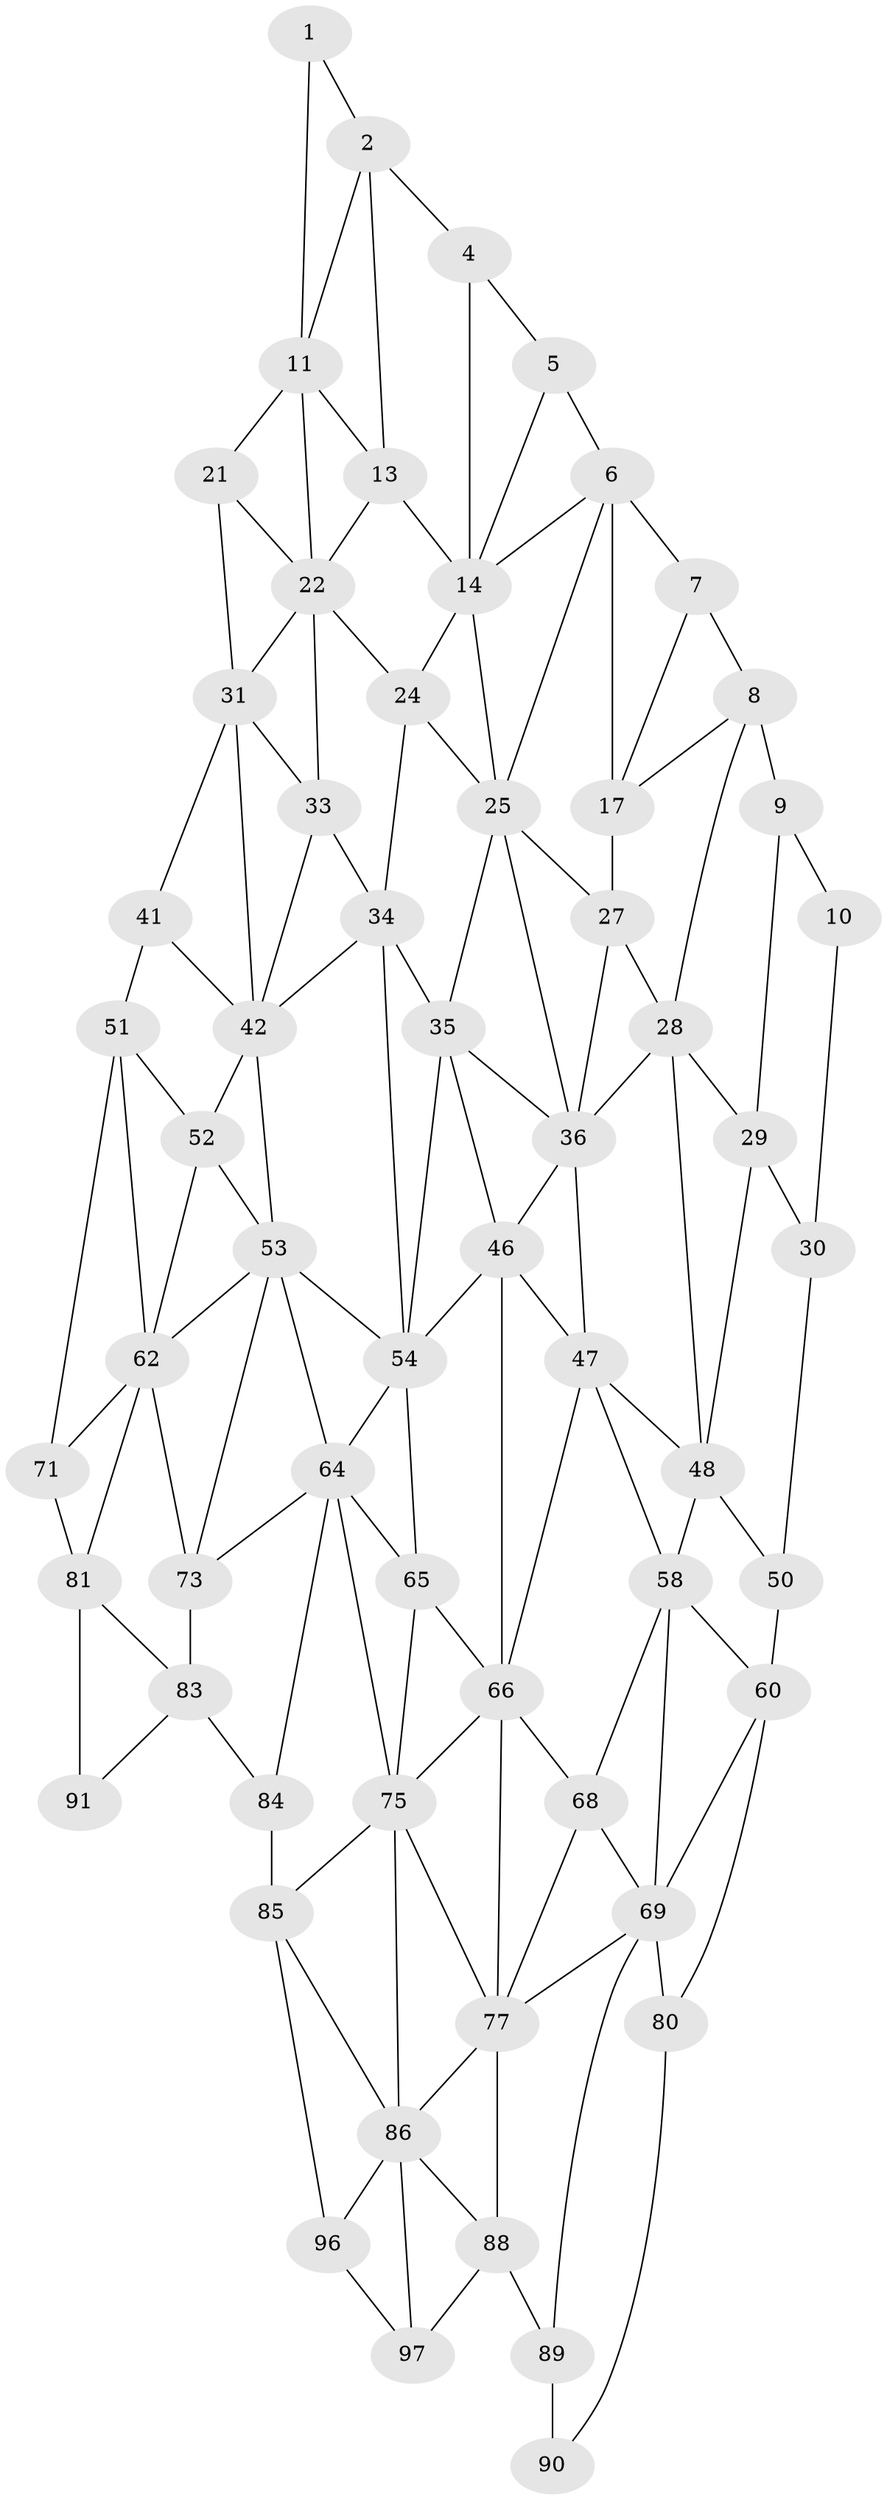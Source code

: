 // original degree distribution, {2: 0.04, 3: 0.32, 4: 0.64}
// Generated by graph-tools (version 1.1) at 2025/38/02/21/25 10:38:57]
// undirected, 60 vertices, 128 edges
graph export_dot {
graph [start="1"]
  node [color=gray90,style=filled];
  1;
  2 [super="+3"];
  4;
  5;
  6 [super="+16"];
  7;
  8 [super="+18"];
  9 [super="+19"];
  10 [super="+20"];
  11 [super="+12"];
  13;
  14 [super="+15"];
  17;
  21;
  22 [super="+23"];
  24;
  25 [super="+26"];
  27;
  28 [super="+38"];
  29 [super="+39"];
  30 [super="+40"];
  31 [super="+32"];
  33;
  34 [super="+44"];
  35 [super="+45"];
  36 [super="+37"];
  41;
  42 [super="+43"];
  46 [super="+56"];
  47 [super="+57"];
  48 [super="+49"];
  50;
  51 [super="+61"];
  52;
  53 [super="+63"];
  54 [super="+55"];
  58 [super="+59"];
  60 [super="+70"];
  62 [super="+72"];
  64 [super="+74"];
  65;
  66 [super="+67"];
  68;
  69 [super="+79"];
  71;
  73;
  75 [super="+76"];
  77 [super="+78"];
  80;
  81 [super="+82"];
  83 [super="+93"];
  84 [super="+94"];
  85 [super="+95"];
  86 [super="+87"];
  88 [super="+98"];
  89 [super="+99"];
  90 [super="+100"];
  91 [super="+92"];
  96;
  97;
  1 -- 11;
  1 -- 2;
  2 -- 4;
  2 -- 13;
  2 -- 11;
  4 -- 14;
  4 -- 5;
  5 -- 6;
  5 -- 14;
  6 -- 7;
  6 -- 17;
  6 -- 14;
  6 -- 25;
  7 -- 17;
  7 -- 8;
  8 -- 9 [weight=2];
  8 -- 17;
  8 -- 28;
  9 -- 10 [weight=2];
  9 -- 29;
  10 -- 30;
  11 -- 21;
  11 -- 13;
  11 -- 22;
  13 -- 14;
  13 -- 22;
  14 -- 24;
  14 -- 25;
  17 -- 27;
  21 -- 31;
  21 -- 22;
  22 -- 31;
  22 -- 24;
  22 -- 33;
  24 -- 34;
  24 -- 25;
  25 -- 35;
  25 -- 27;
  25 -- 36;
  27 -- 28;
  27 -- 36;
  28 -- 29 [weight=2];
  28 -- 48;
  28 -- 36;
  29 -- 30 [weight=2];
  29 -- 48;
  30 -- 50;
  31 -- 41;
  31 -- 33;
  31 -- 42;
  33 -- 34;
  33 -- 42;
  34 -- 35 [weight=2];
  34 -- 54;
  34 -- 42;
  35 -- 36;
  35 -- 46;
  35 -- 54;
  36 -- 46;
  36 -- 47;
  41 -- 51;
  41 -- 42;
  42 -- 52;
  42 -- 53;
  46 -- 47 [weight=2];
  46 -- 66;
  46 -- 54;
  47 -- 48;
  47 -- 58;
  47 -- 66;
  48 -- 58 [weight=2];
  48 -- 50;
  50 -- 60;
  51 -- 52;
  51 -- 62;
  51 -- 71;
  52 -- 62;
  52 -- 53;
  53 -- 54;
  53 -- 64;
  53 -- 73;
  53 -- 62;
  54 -- 64;
  54 -- 65;
  58 -- 68;
  58 -- 60;
  58 -- 69;
  60 -- 80;
  60 -- 69;
  62 -- 73;
  62 -- 71;
  62 -- 81;
  64 -- 65;
  64 -- 73;
  64 -- 75;
  64 -- 84;
  65 -- 75;
  65 -- 66;
  66 -- 68;
  66 -- 77;
  66 -- 75;
  68 -- 69;
  68 -- 77;
  69 -- 80;
  69 -- 89;
  69 -- 77;
  71 -- 81;
  73 -- 83;
  75 -- 85;
  75 -- 77;
  75 -- 86;
  77 -- 88;
  77 -- 86;
  80 -- 90;
  81 -- 91 [weight=2];
  81 -- 83;
  83 -- 84 [weight=2];
  83 -- 91;
  84 -- 85 [weight=2];
  85 -- 86;
  85 -- 96;
  86 -- 96;
  86 -- 88;
  86 -- 97;
  88 -- 89 [weight=2];
  88 -- 97;
  89 -- 90 [weight=2];
  96 -- 97;
}
